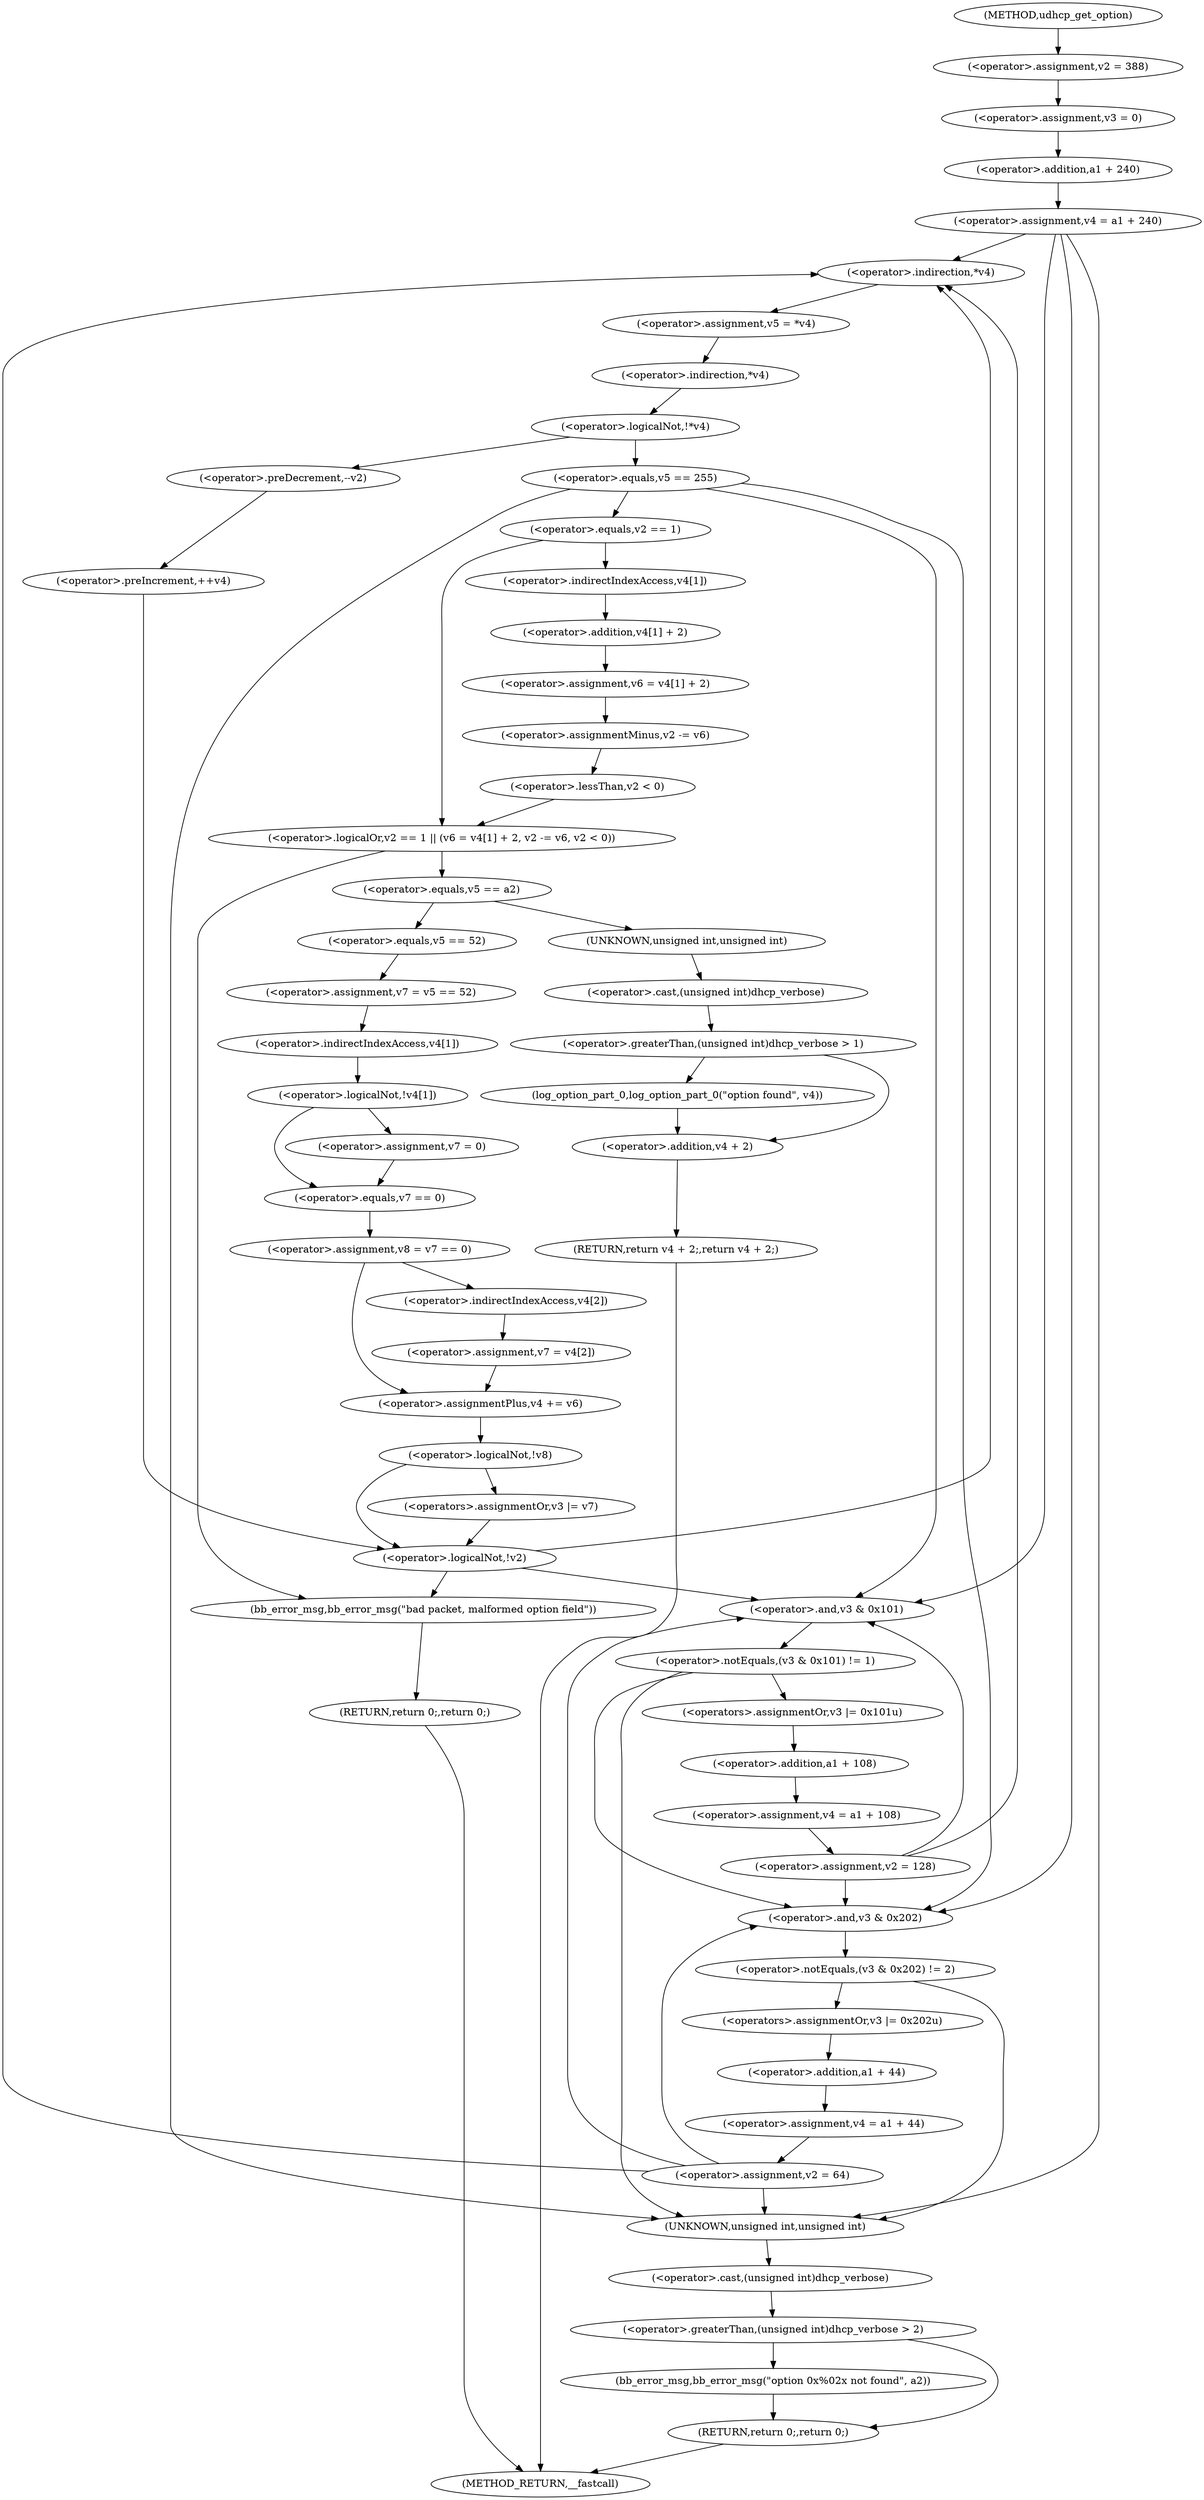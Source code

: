 digraph udhcp_get_option {  
"1000119" [label = "(<operator>.assignment,v2 = 388)" ]
"1000122" [label = "(<operator>.assignment,v3 = 0)" ]
"1000125" [label = "(<operator>.assignment,v4 = a1 + 240)" ]
"1000127" [label = "(<operator>.addition,a1 + 240)" ]
"1000139" [label = "(<operator>.assignment,v5 = *v4)" ]
"1000141" [label = "(<operator>.indirection,*v4)" ]
"1000144" [label = "(<operator>.logicalNot,!*v4)" ]
"1000145" [label = "(<operator>.indirection,*v4)" ]
"1000148" [label = "(<operator>.preDecrement,--v2)" ]
"1000150" [label = "(<operator>.preIncrement,++v4)" ]
"1000154" [label = "(<operator>.equals,v5 == 255)" ]
"1000159" [label = "(<operator>.logicalOr,v2 == 1 || (v6 = v4[1] + 2, v2 -= v6, v2 < 0))" ]
"1000160" [label = "(<operator>.equals,v2 == 1)" ]
"1000164" [label = "(<operator>.assignment,v6 = v4[1] + 2)" ]
"1000166" [label = "(<operator>.addition,v4[1] + 2)" ]
"1000167" [label = "(<operator>.indirectIndexAccess,v4[1])" ]
"1000172" [label = "(<operator>.assignmentMinus,v2 -= v6)" ]
"1000175" [label = "(<operator>.lessThan,v2 < 0)" ]
"1000180" [label = "(bb_error_msg,bb_error_msg(\"bad packet, malformed option field\"))" ]
"1000182" [label = "(RETURN,return 0;,return 0;)" ]
"1000185" [label = "(<operator>.equals,v5 == a2)" ]
"1000190" [label = "(<operator>.greaterThan,(unsigned int)dhcp_verbose > 1)" ]
"1000191" [label = "(<operator>.cast,(unsigned int)dhcp_verbose)" ]
"1000192" [label = "(UNKNOWN,unsigned int,unsigned int)" ]
"1000195" [label = "(log_option_part_0,log_option_part_0(\"option found\", v4))" ]
"1000198" [label = "(RETURN,return v4 + 2;,return v4 + 2;)" ]
"1000199" [label = "(<operator>.addition,v4 + 2)" ]
"1000202" [label = "(<operator>.assignment,v7 = v5 == 52)" ]
"1000204" [label = "(<operator>.equals,v5 == 52)" ]
"1000208" [label = "(<operator>.logicalNot,!v4[1])" ]
"1000209" [label = "(<operator>.indirectIndexAccess,v4[1])" ]
"1000212" [label = "(<operator>.assignment,v7 = 0)" ]
"1000215" [label = "(<operator>.assignment,v8 = v7 == 0)" ]
"1000217" [label = "(<operator>.equals,v7 == 0)" ]
"1000222" [label = "(<operator>.assignment,v7 = v4[2])" ]
"1000224" [label = "(<operator>.indirectIndexAccess,v4[2])" ]
"1000227" [label = "(<operator>.assignmentPlus,v4 += v6)" ]
"1000231" [label = "(<operator>.logicalNot,!v8)" ]
"1000233" [label = "(<operators>.assignmentOr,v3 |= v7)" ]
"1000238" [label = "(<operator>.logicalNot,!v2)" ]
"1000242" [label = "(<operator>.notEquals,(v3 & 0x101) != 1)" ]
"1000243" [label = "(<operator>.and,v3 & 0x101)" ]
"1000248" [label = "(<operators>.assignmentOr,v3 |= 0x101u)" ]
"1000251" [label = "(<operator>.assignment,v4 = a1 + 108)" ]
"1000253" [label = "(<operator>.addition,a1 + 108)" ]
"1000256" [label = "(<operator>.assignment,v2 = 128)" ]
"1000260" [label = "(<operator>.notEquals,(v3 & 0x202) != 2)" ]
"1000261" [label = "(<operator>.and,v3 & 0x202)" ]
"1000266" [label = "(<operators>.assignmentOr,v3 |= 0x202u)" ]
"1000269" [label = "(<operator>.assignment,v4 = a1 + 44)" ]
"1000271" [label = "(<operator>.addition,a1 + 44)" ]
"1000274" [label = "(<operator>.assignment,v2 = 64)" ]
"1000278" [label = "(<operator>.greaterThan,(unsigned int)dhcp_verbose > 2)" ]
"1000279" [label = "(<operator>.cast,(unsigned int)dhcp_verbose)" ]
"1000280" [label = "(UNKNOWN,unsigned int,unsigned int)" ]
"1000283" [label = "(bb_error_msg,bb_error_msg(\"option 0x%02x not found\", a2))" ]
"1000286" [label = "(RETURN,return 0;,return 0;)" ]
"1000108" [label = "(METHOD,udhcp_get_option)" ]
"1000288" [label = "(METHOD_RETURN,__fastcall)" ]
  "1000119" -> "1000122" 
  "1000122" -> "1000127" 
  "1000125" -> "1000280" 
  "1000125" -> "1000141" 
  "1000125" -> "1000243" 
  "1000125" -> "1000261" 
  "1000127" -> "1000125" 
  "1000139" -> "1000145" 
  "1000141" -> "1000139" 
  "1000144" -> "1000148" 
  "1000144" -> "1000154" 
  "1000145" -> "1000144" 
  "1000148" -> "1000150" 
  "1000150" -> "1000238" 
  "1000154" -> "1000280" 
  "1000154" -> "1000243" 
  "1000154" -> "1000261" 
  "1000154" -> "1000160" 
  "1000159" -> "1000180" 
  "1000159" -> "1000185" 
  "1000160" -> "1000159" 
  "1000160" -> "1000167" 
  "1000164" -> "1000172" 
  "1000166" -> "1000164" 
  "1000167" -> "1000166" 
  "1000172" -> "1000175" 
  "1000175" -> "1000159" 
  "1000180" -> "1000182" 
  "1000182" -> "1000288" 
  "1000185" -> "1000192" 
  "1000185" -> "1000204" 
  "1000190" -> "1000195" 
  "1000190" -> "1000199" 
  "1000191" -> "1000190" 
  "1000192" -> "1000191" 
  "1000195" -> "1000199" 
  "1000198" -> "1000288" 
  "1000199" -> "1000198" 
  "1000202" -> "1000209" 
  "1000204" -> "1000202" 
  "1000208" -> "1000212" 
  "1000208" -> "1000217" 
  "1000209" -> "1000208" 
  "1000212" -> "1000217" 
  "1000215" -> "1000224" 
  "1000215" -> "1000227" 
  "1000217" -> "1000215" 
  "1000222" -> "1000227" 
  "1000224" -> "1000222" 
  "1000227" -> "1000231" 
  "1000231" -> "1000233" 
  "1000231" -> "1000238" 
  "1000233" -> "1000238" 
  "1000238" -> "1000141" 
  "1000238" -> "1000243" 
  "1000238" -> "1000180" 
  "1000242" -> "1000280" 
  "1000242" -> "1000261" 
  "1000242" -> "1000248" 
  "1000243" -> "1000242" 
  "1000248" -> "1000253" 
  "1000251" -> "1000256" 
  "1000253" -> "1000251" 
  "1000256" -> "1000141" 
  "1000256" -> "1000243" 
  "1000256" -> "1000261" 
  "1000260" -> "1000280" 
  "1000260" -> "1000266" 
  "1000261" -> "1000260" 
  "1000266" -> "1000271" 
  "1000269" -> "1000274" 
  "1000271" -> "1000269" 
  "1000274" -> "1000280" 
  "1000274" -> "1000141" 
  "1000274" -> "1000243" 
  "1000274" -> "1000261" 
  "1000278" -> "1000283" 
  "1000278" -> "1000286" 
  "1000279" -> "1000278" 
  "1000280" -> "1000279" 
  "1000283" -> "1000286" 
  "1000286" -> "1000288" 
  "1000108" -> "1000119" 
}
